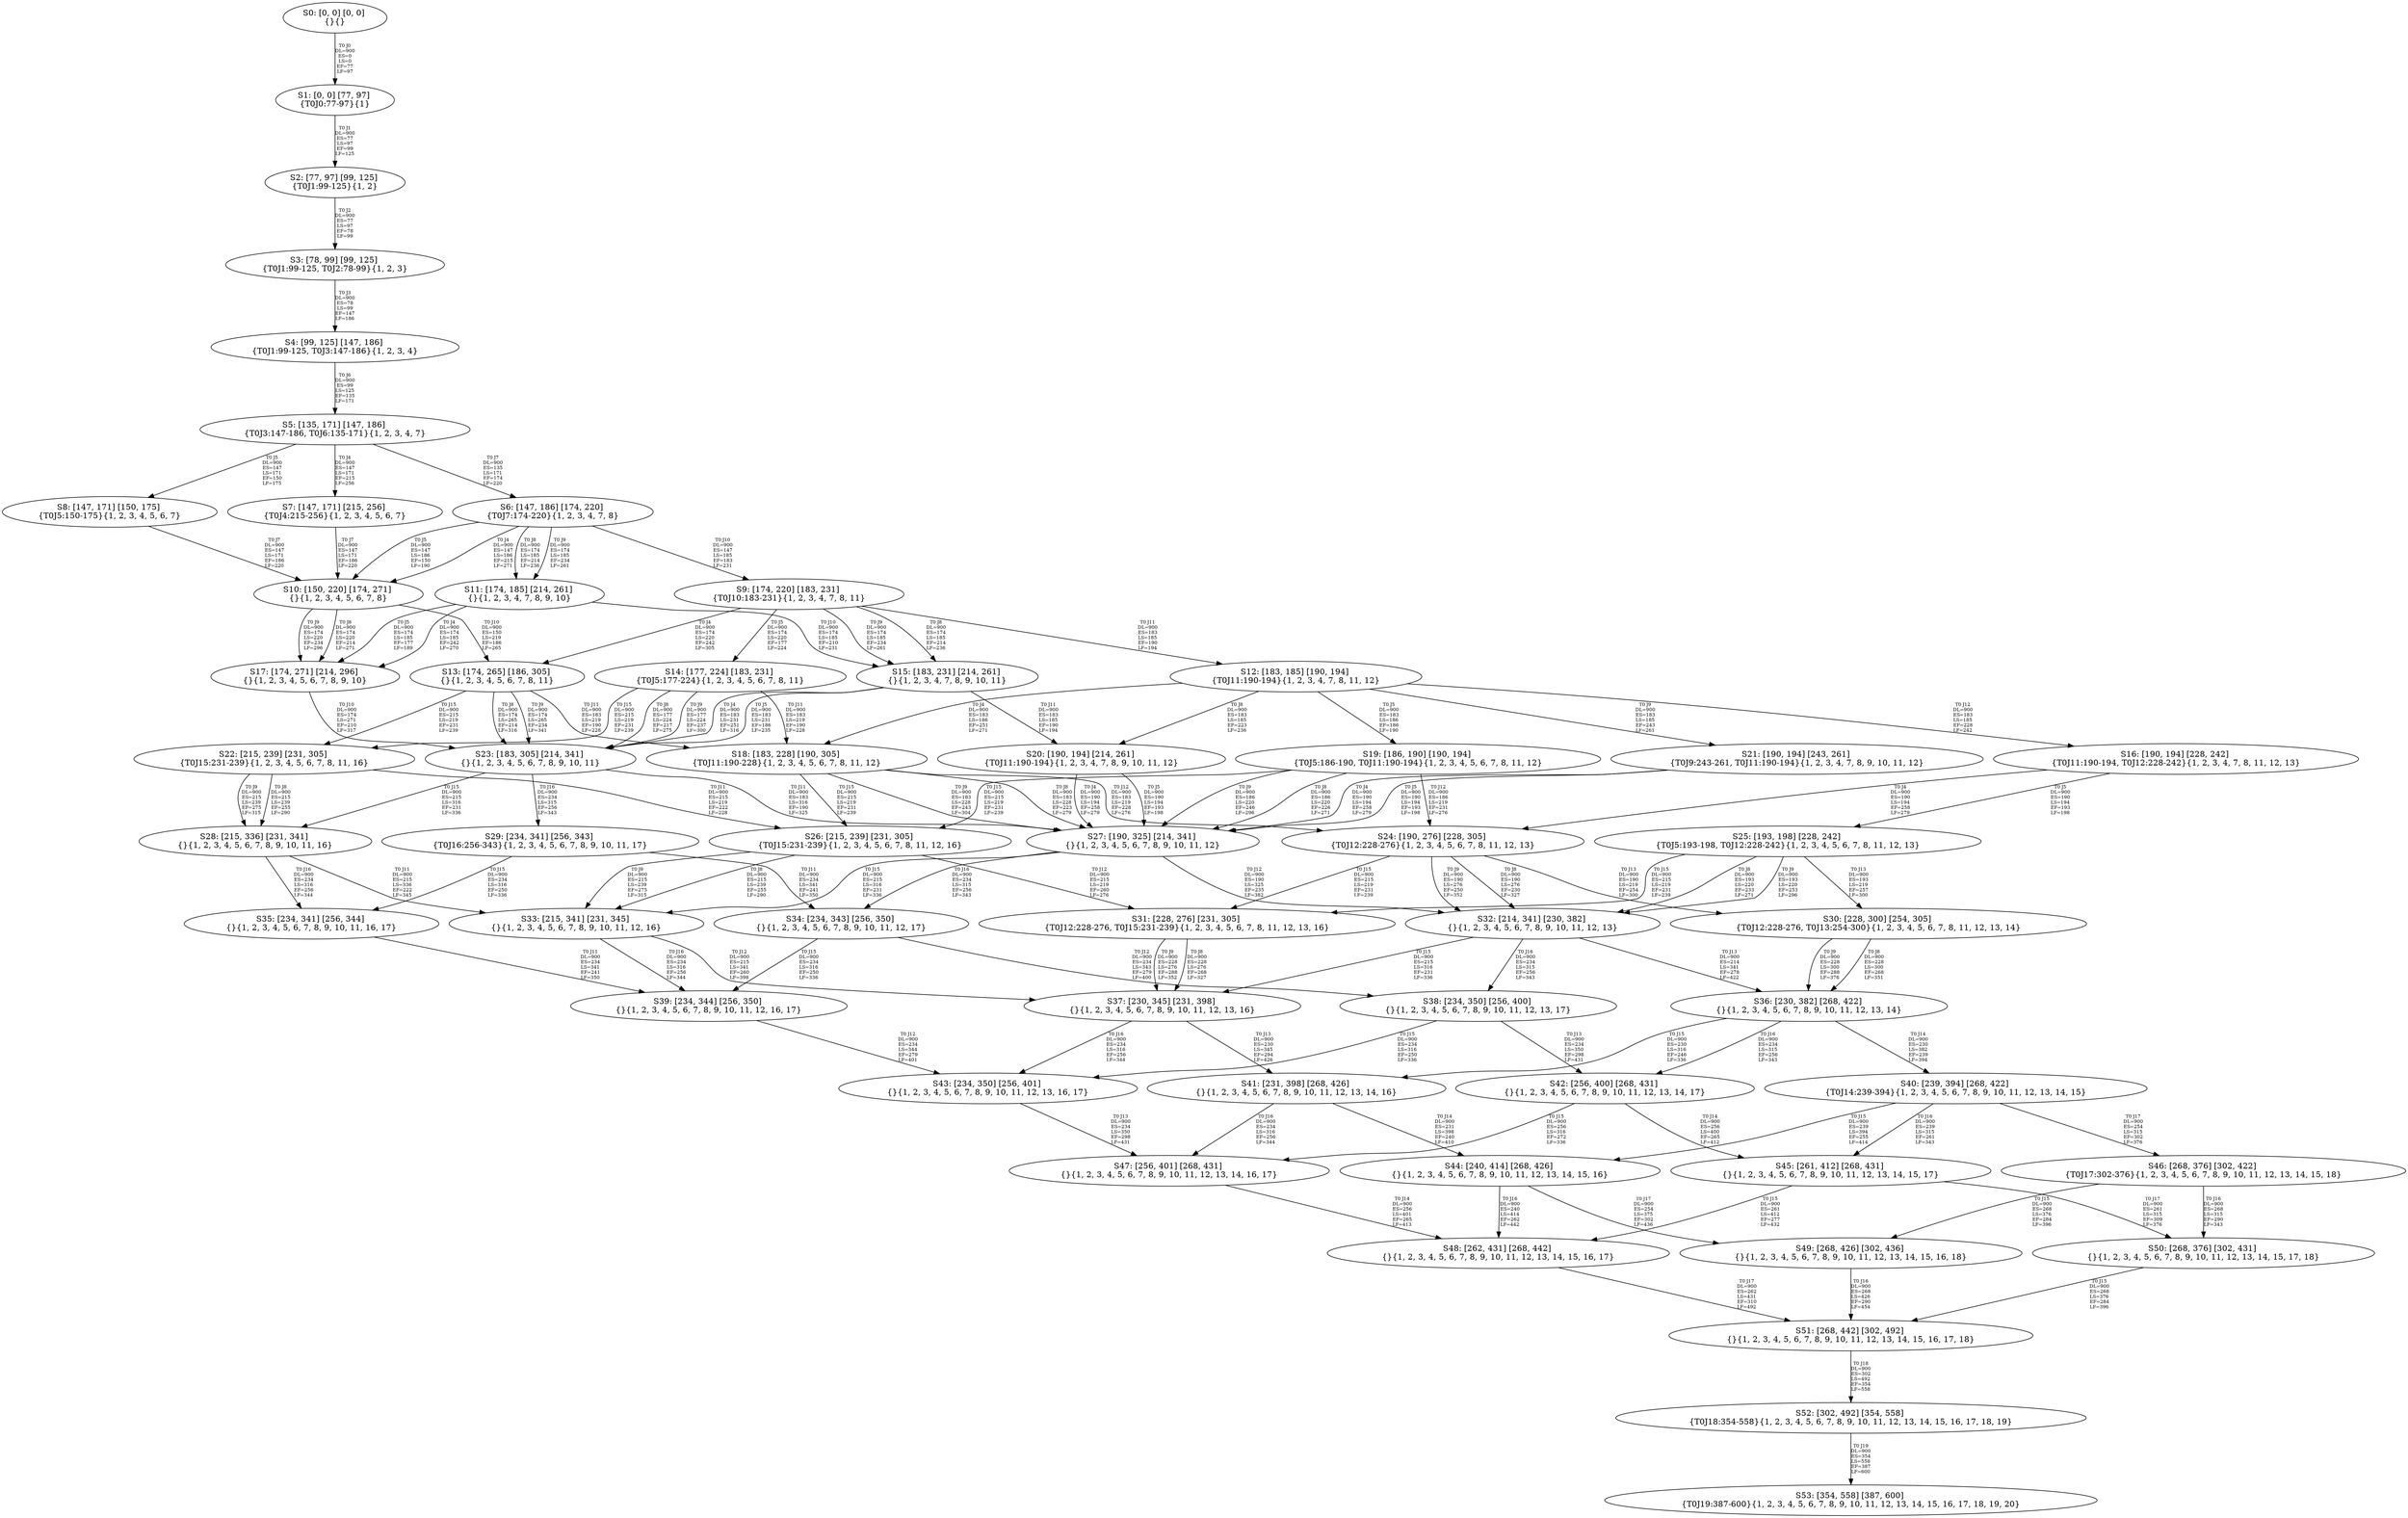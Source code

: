 digraph {
	S0[label="S0: [0, 0] [0, 0] \n{}{}"];
	S1[label="S1: [0, 0] [77, 97] \n{T0J0:77-97}{1}"];
	S2[label="S2: [77, 97] [99, 125] \n{T0J1:99-125}{1, 2}"];
	S3[label="S3: [78, 99] [99, 125] \n{T0J1:99-125, T0J2:78-99}{1, 2, 3}"];
	S4[label="S4: [99, 125] [147, 186] \n{T0J1:99-125, T0J3:147-186}{1, 2, 3, 4}"];
	S5[label="S5: [135, 171] [147, 186] \n{T0J3:147-186, T0J6:135-171}{1, 2, 3, 4, 7}"];
	S6[label="S6: [147, 186] [174, 220] \n{T0J7:174-220}{1, 2, 3, 4, 7, 8}"];
	S7[label="S7: [147, 171] [215, 256] \n{T0J4:215-256}{1, 2, 3, 4, 5, 6, 7}"];
	S8[label="S8: [147, 171] [150, 175] \n{T0J5:150-175}{1, 2, 3, 4, 5, 6, 7}"];
	S9[label="S9: [174, 220] [183, 231] \n{T0J10:183-231}{1, 2, 3, 4, 7, 8, 11}"];
	S10[label="S10: [150, 220] [174, 271] \n{}{1, 2, 3, 4, 5, 6, 7, 8}"];
	S11[label="S11: [174, 185] [214, 261] \n{}{1, 2, 3, 4, 7, 8, 9, 10}"];
	S12[label="S12: [183, 185] [190, 194] \n{T0J11:190-194}{1, 2, 3, 4, 7, 8, 11, 12}"];
	S13[label="S13: [174, 265] [186, 305] \n{}{1, 2, 3, 4, 5, 6, 7, 8, 11}"];
	S14[label="S14: [177, 224] [183, 231] \n{T0J5:177-224}{1, 2, 3, 4, 5, 6, 7, 8, 11}"];
	S15[label="S15: [183, 231] [214, 261] \n{}{1, 2, 3, 4, 7, 8, 9, 10, 11}"];
	S16[label="S16: [190, 194] [228, 242] \n{T0J11:190-194, T0J12:228-242}{1, 2, 3, 4, 7, 8, 11, 12, 13}"];
	S17[label="S17: [174, 271] [214, 296] \n{}{1, 2, 3, 4, 5, 6, 7, 8, 9, 10}"];
	S18[label="S18: [183, 228] [190, 305] \n{T0J11:190-228}{1, 2, 3, 4, 5, 6, 7, 8, 11, 12}"];
	S19[label="S19: [186, 190] [190, 194] \n{T0J5:186-190, T0J11:190-194}{1, 2, 3, 4, 5, 6, 7, 8, 11, 12}"];
	S20[label="S20: [190, 194] [214, 261] \n{T0J11:190-194}{1, 2, 3, 4, 7, 8, 9, 10, 11, 12}"];
	S21[label="S21: [190, 194] [243, 261] \n{T0J9:243-261, T0J11:190-194}{1, 2, 3, 4, 7, 8, 9, 10, 11, 12}"];
	S22[label="S22: [215, 239] [231, 305] \n{T0J15:231-239}{1, 2, 3, 4, 5, 6, 7, 8, 11, 16}"];
	S23[label="S23: [183, 305] [214, 341] \n{}{1, 2, 3, 4, 5, 6, 7, 8, 9, 10, 11}"];
	S24[label="S24: [190, 276] [228, 305] \n{T0J12:228-276}{1, 2, 3, 4, 5, 6, 7, 8, 11, 12, 13}"];
	S25[label="S25: [193, 198] [228, 242] \n{T0J5:193-198, T0J12:228-242}{1, 2, 3, 4, 5, 6, 7, 8, 11, 12, 13}"];
	S26[label="S26: [215, 239] [231, 305] \n{T0J15:231-239}{1, 2, 3, 4, 5, 6, 7, 8, 11, 12, 16}"];
	S27[label="S27: [190, 325] [214, 341] \n{}{1, 2, 3, 4, 5, 6, 7, 8, 9, 10, 11, 12}"];
	S28[label="S28: [215, 336] [231, 341] \n{}{1, 2, 3, 4, 5, 6, 7, 8, 9, 10, 11, 16}"];
	S29[label="S29: [234, 341] [256, 343] \n{T0J16:256-343}{1, 2, 3, 4, 5, 6, 7, 8, 9, 10, 11, 17}"];
	S30[label="S30: [228, 300] [254, 305] \n{T0J12:228-276, T0J13:254-300}{1, 2, 3, 4, 5, 6, 7, 8, 11, 12, 13, 14}"];
	S31[label="S31: [228, 276] [231, 305] \n{T0J12:228-276, T0J15:231-239}{1, 2, 3, 4, 5, 6, 7, 8, 11, 12, 13, 16}"];
	S32[label="S32: [214, 341] [230, 382] \n{}{1, 2, 3, 4, 5, 6, 7, 8, 9, 10, 11, 12, 13}"];
	S33[label="S33: [215, 341] [231, 345] \n{}{1, 2, 3, 4, 5, 6, 7, 8, 9, 10, 11, 12, 16}"];
	S34[label="S34: [234, 343] [256, 350] \n{}{1, 2, 3, 4, 5, 6, 7, 8, 9, 10, 11, 12, 17}"];
	S35[label="S35: [234, 341] [256, 344] \n{}{1, 2, 3, 4, 5, 6, 7, 8, 9, 10, 11, 16, 17}"];
	S36[label="S36: [230, 382] [268, 422] \n{}{1, 2, 3, 4, 5, 6, 7, 8, 9, 10, 11, 12, 13, 14}"];
	S37[label="S37: [230, 345] [231, 398] \n{}{1, 2, 3, 4, 5, 6, 7, 8, 9, 10, 11, 12, 13, 16}"];
	S38[label="S38: [234, 350] [256, 400] \n{}{1, 2, 3, 4, 5, 6, 7, 8, 9, 10, 11, 12, 13, 17}"];
	S39[label="S39: [234, 344] [256, 350] \n{}{1, 2, 3, 4, 5, 6, 7, 8, 9, 10, 11, 12, 16, 17}"];
	S40[label="S40: [239, 394] [268, 422] \n{T0J14:239-394}{1, 2, 3, 4, 5, 6, 7, 8, 9, 10, 11, 12, 13, 14, 15}"];
	S41[label="S41: [231, 398] [268, 426] \n{}{1, 2, 3, 4, 5, 6, 7, 8, 9, 10, 11, 12, 13, 14, 16}"];
	S42[label="S42: [256, 400] [268, 431] \n{}{1, 2, 3, 4, 5, 6, 7, 8, 9, 10, 11, 12, 13, 14, 17}"];
	S43[label="S43: [234, 350] [256, 401] \n{}{1, 2, 3, 4, 5, 6, 7, 8, 9, 10, 11, 12, 13, 16, 17}"];
	S44[label="S44: [240, 414] [268, 426] \n{}{1, 2, 3, 4, 5, 6, 7, 8, 9, 10, 11, 12, 13, 14, 15, 16}"];
	S45[label="S45: [261, 412] [268, 431] \n{}{1, 2, 3, 4, 5, 6, 7, 8, 9, 10, 11, 12, 13, 14, 15, 17}"];
	S46[label="S46: [268, 376] [302, 422] \n{T0J17:302-376}{1, 2, 3, 4, 5, 6, 7, 8, 9, 10, 11, 12, 13, 14, 15, 18}"];
	S47[label="S47: [256, 401] [268, 431] \n{}{1, 2, 3, 4, 5, 6, 7, 8, 9, 10, 11, 12, 13, 14, 16, 17}"];
	S48[label="S48: [262, 431] [268, 442] \n{}{1, 2, 3, 4, 5, 6, 7, 8, 9, 10, 11, 12, 13, 14, 15, 16, 17}"];
	S49[label="S49: [268, 426] [302, 436] \n{}{1, 2, 3, 4, 5, 6, 7, 8, 9, 10, 11, 12, 13, 14, 15, 16, 18}"];
	S50[label="S50: [268, 376] [302, 431] \n{}{1, 2, 3, 4, 5, 6, 7, 8, 9, 10, 11, 12, 13, 14, 15, 17, 18}"];
	S51[label="S51: [268, 442] [302, 492] \n{}{1, 2, 3, 4, 5, 6, 7, 8, 9, 10, 11, 12, 13, 14, 15, 16, 17, 18}"];
	S52[label="S52: [302, 492] [354, 558] \n{T0J18:354-558}{1, 2, 3, 4, 5, 6, 7, 8, 9, 10, 11, 12, 13, 14, 15, 16, 17, 18, 19}"];
	S53[label="S53: [354, 558] [387, 600] \n{T0J19:387-600}{1, 2, 3, 4, 5, 6, 7, 8, 9, 10, 11, 12, 13, 14, 15, 16, 17, 18, 19, 20}"];
	S0 -> S1[label="T0 J0\nDL=900\nES=0\nLS=0\nEF=77\nLF=97",fontsize=8];
	S1 -> S2[label="T0 J1\nDL=900\nES=77\nLS=97\nEF=99\nLF=125",fontsize=8];
	S2 -> S3[label="T0 J2\nDL=900\nES=77\nLS=97\nEF=78\nLF=99",fontsize=8];
	S3 -> S4[label="T0 J3\nDL=900\nES=78\nLS=99\nEF=147\nLF=186",fontsize=8];
	S4 -> S5[label="T0 J6\nDL=900\nES=99\nLS=125\nEF=135\nLF=171",fontsize=8];
	S5 -> S7[label="T0 J4\nDL=900\nES=147\nLS=171\nEF=215\nLF=256",fontsize=8];
	S5 -> S8[label="T0 J5\nDL=900\nES=147\nLS=171\nEF=150\nLF=175",fontsize=8];
	S5 -> S6[label="T0 J7\nDL=900\nES=135\nLS=171\nEF=174\nLF=220",fontsize=8];
	S6 -> S10[label="T0 J4\nDL=900\nES=147\nLS=186\nEF=215\nLF=271",fontsize=8];
	S6 -> S10[label="T0 J5\nDL=900\nES=147\nLS=186\nEF=150\nLF=190",fontsize=8];
	S6 -> S11[label="T0 J8\nDL=900\nES=174\nLS=185\nEF=214\nLF=236",fontsize=8];
	S6 -> S11[label="T0 J9\nDL=900\nES=174\nLS=185\nEF=234\nLF=261",fontsize=8];
	S6 -> S9[label="T0 J10\nDL=900\nES=147\nLS=185\nEF=183\nLF=231",fontsize=8];
	S7 -> S10[label="T0 J7\nDL=900\nES=147\nLS=171\nEF=186\nLF=220",fontsize=8];
	S8 -> S10[label="T0 J7\nDL=900\nES=147\nLS=171\nEF=186\nLF=220",fontsize=8];
	S9 -> S13[label="T0 J4\nDL=900\nES=174\nLS=220\nEF=242\nLF=305",fontsize=8];
	S9 -> S14[label="T0 J5\nDL=900\nES=174\nLS=220\nEF=177\nLF=224",fontsize=8];
	S9 -> S15[label="T0 J8\nDL=900\nES=174\nLS=185\nEF=214\nLF=236",fontsize=8];
	S9 -> S15[label="T0 J9\nDL=900\nES=174\nLS=185\nEF=234\nLF=261",fontsize=8];
	S9 -> S12[label="T0 J11\nDL=900\nES=183\nLS=185\nEF=190\nLF=194",fontsize=8];
	S10 -> S17[label="T0 J8\nDL=900\nES=174\nLS=220\nEF=214\nLF=271",fontsize=8];
	S10 -> S17[label="T0 J9\nDL=900\nES=174\nLS=220\nEF=234\nLF=296",fontsize=8];
	S10 -> S13[label="T0 J10\nDL=900\nES=150\nLS=219\nEF=186\nLF=265",fontsize=8];
	S11 -> S17[label="T0 J4\nDL=900\nES=174\nLS=185\nEF=242\nLF=270",fontsize=8];
	S11 -> S17[label="T0 J5\nDL=900\nES=174\nLS=185\nEF=177\nLF=189",fontsize=8];
	S11 -> S15[label="T0 J10\nDL=900\nES=174\nLS=185\nEF=210\nLF=231",fontsize=8];
	S12 -> S18[label="T0 J4\nDL=900\nES=183\nLS=186\nEF=251\nLF=271",fontsize=8];
	S12 -> S19[label="T0 J5\nDL=900\nES=183\nLS=186\nEF=186\nLF=190",fontsize=8];
	S12 -> S20[label="T0 J8\nDL=900\nES=183\nLS=185\nEF=223\nLF=236",fontsize=8];
	S12 -> S21[label="T0 J9\nDL=900\nES=183\nLS=185\nEF=243\nLF=261",fontsize=8];
	S12 -> S16[label="T0 J12\nDL=900\nES=183\nLS=185\nEF=228\nLF=242",fontsize=8];
	S13 -> S23[label="T0 J8\nDL=900\nES=174\nLS=265\nEF=214\nLF=316",fontsize=8];
	S13 -> S23[label="T0 J9\nDL=900\nES=174\nLS=265\nEF=234\nLF=341",fontsize=8];
	S13 -> S18[label="T0 J11\nDL=900\nES=183\nLS=219\nEF=190\nLF=228",fontsize=8];
	S13 -> S22[label="T0 J15\nDL=900\nES=215\nLS=219\nEF=231\nLF=239",fontsize=8];
	S14 -> S23[label="T0 J8\nDL=900\nES=177\nLS=224\nEF=217\nLF=275",fontsize=8];
	S14 -> S23[label="T0 J9\nDL=900\nES=177\nLS=224\nEF=237\nLF=300",fontsize=8];
	S14 -> S18[label="T0 J11\nDL=900\nES=183\nLS=219\nEF=190\nLF=228",fontsize=8];
	S14 -> S22[label="T0 J15\nDL=900\nES=215\nLS=219\nEF=231\nLF=239",fontsize=8];
	S15 -> S23[label="T0 J4\nDL=900\nES=183\nLS=231\nEF=251\nLF=316",fontsize=8];
	S15 -> S23[label="T0 J5\nDL=900\nES=183\nLS=231\nEF=186\nLF=235",fontsize=8];
	S15 -> S20[label="T0 J11\nDL=900\nES=183\nLS=185\nEF=190\nLF=194",fontsize=8];
	S16 -> S24[label="T0 J4\nDL=900\nES=190\nLS=194\nEF=258\nLF=279",fontsize=8];
	S16 -> S25[label="T0 J5\nDL=900\nES=190\nLS=194\nEF=193\nLF=198",fontsize=8];
	S17 -> S23[label="T0 J10\nDL=900\nES=174\nLS=271\nEF=210\nLF=317",fontsize=8];
	S18 -> S27[label="T0 J8\nDL=900\nES=183\nLS=228\nEF=223\nLF=279",fontsize=8];
	S18 -> S27[label="T0 J9\nDL=900\nES=183\nLS=228\nEF=243\nLF=304",fontsize=8];
	S18 -> S24[label="T0 J12\nDL=900\nES=183\nLS=219\nEF=228\nLF=276",fontsize=8];
	S18 -> S26[label="T0 J15\nDL=900\nES=215\nLS=219\nEF=231\nLF=239",fontsize=8];
	S19 -> S27[label="T0 J8\nDL=900\nES=186\nLS=220\nEF=226\nLF=271",fontsize=8];
	S19 -> S27[label="T0 J9\nDL=900\nES=186\nLS=220\nEF=246\nLF=296",fontsize=8];
	S19 -> S24[label="T0 J12\nDL=900\nES=186\nLS=219\nEF=231\nLF=276",fontsize=8];
	S19 -> S26[label="T0 J15\nDL=900\nES=215\nLS=219\nEF=231\nLF=239",fontsize=8];
	S20 -> S27[label="T0 J4\nDL=900\nES=190\nLS=194\nEF=258\nLF=279",fontsize=8];
	S20 -> S27[label="T0 J5\nDL=900\nES=190\nLS=194\nEF=193\nLF=198",fontsize=8];
	S21 -> S27[label="T0 J4\nDL=900\nES=190\nLS=194\nEF=258\nLF=279",fontsize=8];
	S21 -> S27[label="T0 J5\nDL=900\nES=190\nLS=194\nEF=193\nLF=198",fontsize=8];
	S22 -> S28[label="T0 J8\nDL=900\nES=215\nLS=239\nEF=255\nLF=290",fontsize=8];
	S22 -> S28[label="T0 J9\nDL=900\nES=215\nLS=239\nEF=275\nLF=315",fontsize=8];
	S22 -> S26[label="T0 J11\nDL=900\nES=215\nLS=219\nEF=222\nLF=228",fontsize=8];
	S23 -> S27[label="T0 J11\nDL=900\nES=183\nLS=316\nEF=190\nLF=325",fontsize=8];
	S23 -> S28[label="T0 J15\nDL=900\nES=215\nLS=316\nEF=231\nLF=336",fontsize=8];
	S23 -> S29[label="T0 J16\nDL=900\nES=234\nLS=315\nEF=256\nLF=343",fontsize=8];
	S24 -> S32[label="T0 J8\nDL=900\nES=190\nLS=276\nEF=230\nLF=327",fontsize=8];
	S24 -> S32[label="T0 J9\nDL=900\nES=190\nLS=276\nEF=250\nLF=352",fontsize=8];
	S24 -> S30[label="T0 J13\nDL=900\nES=190\nLS=219\nEF=254\nLF=300",fontsize=8];
	S24 -> S31[label="T0 J15\nDL=900\nES=215\nLS=219\nEF=231\nLF=239",fontsize=8];
	S25 -> S32[label="T0 J8\nDL=900\nES=193\nLS=220\nEF=233\nLF=271",fontsize=8];
	S25 -> S32[label="T0 J9\nDL=900\nES=193\nLS=220\nEF=253\nLF=296",fontsize=8];
	S25 -> S30[label="T0 J13\nDL=900\nES=193\nLS=219\nEF=257\nLF=300",fontsize=8];
	S25 -> S31[label="T0 J15\nDL=900\nES=215\nLS=219\nEF=231\nLF=239",fontsize=8];
	S26 -> S33[label="T0 J8\nDL=900\nES=215\nLS=239\nEF=255\nLF=290",fontsize=8];
	S26 -> S33[label="T0 J9\nDL=900\nES=215\nLS=239\nEF=275\nLF=315",fontsize=8];
	S26 -> S31[label="T0 J12\nDL=900\nES=215\nLS=219\nEF=260\nLF=276",fontsize=8];
	S27 -> S32[label="T0 J12\nDL=900\nES=190\nLS=325\nEF=235\nLF=382",fontsize=8];
	S27 -> S33[label="T0 J15\nDL=900\nES=215\nLS=316\nEF=231\nLF=336",fontsize=8];
	S27 -> S34[label="T0 J16\nDL=900\nES=234\nLS=315\nEF=256\nLF=343",fontsize=8];
	S28 -> S33[label="T0 J11\nDL=900\nES=215\nLS=336\nEF=222\nLF=345",fontsize=8];
	S28 -> S35[label="T0 J16\nDL=900\nES=234\nLS=316\nEF=256\nLF=344",fontsize=8];
	S29 -> S34[label="T0 J11\nDL=900\nES=234\nLS=341\nEF=241\nLF=350",fontsize=8];
	S29 -> S35[label="T0 J15\nDL=900\nES=234\nLS=316\nEF=250\nLF=336",fontsize=8];
	S30 -> S36[label="T0 J8\nDL=900\nES=228\nLS=300\nEF=268\nLF=351",fontsize=8];
	S30 -> S36[label="T0 J9\nDL=900\nES=228\nLS=300\nEF=288\nLF=376",fontsize=8];
	S31 -> S37[label="T0 J8\nDL=900\nES=228\nLS=276\nEF=268\nLF=327",fontsize=8];
	S31 -> S37[label="T0 J9\nDL=900\nES=228\nLS=276\nEF=288\nLF=352",fontsize=8];
	S32 -> S36[label="T0 J13\nDL=900\nES=214\nLS=341\nEF=278\nLF=422",fontsize=8];
	S32 -> S37[label="T0 J15\nDL=900\nES=215\nLS=316\nEF=231\nLF=336",fontsize=8];
	S32 -> S38[label="T0 J16\nDL=900\nES=234\nLS=315\nEF=256\nLF=343",fontsize=8];
	S33 -> S37[label="T0 J12\nDL=900\nES=215\nLS=341\nEF=260\nLF=398",fontsize=8];
	S33 -> S39[label="T0 J16\nDL=900\nES=234\nLS=316\nEF=256\nLF=344",fontsize=8];
	S34 -> S38[label="T0 J12\nDL=900\nES=234\nLS=343\nEF=279\nLF=400",fontsize=8];
	S34 -> S39[label="T0 J15\nDL=900\nES=234\nLS=316\nEF=250\nLF=336",fontsize=8];
	S35 -> S39[label="T0 J11\nDL=900\nES=234\nLS=341\nEF=241\nLF=350",fontsize=8];
	S36 -> S40[label="T0 J14\nDL=900\nES=230\nLS=382\nEF=239\nLF=394",fontsize=8];
	S36 -> S41[label="T0 J15\nDL=900\nES=230\nLS=316\nEF=246\nLF=336",fontsize=8];
	S36 -> S42[label="T0 J16\nDL=900\nES=234\nLS=315\nEF=256\nLF=343",fontsize=8];
	S37 -> S41[label="T0 J13\nDL=900\nES=230\nLS=345\nEF=294\nLF=426",fontsize=8];
	S37 -> S43[label="T0 J16\nDL=900\nES=234\nLS=316\nEF=256\nLF=344",fontsize=8];
	S38 -> S42[label="T0 J13\nDL=900\nES=234\nLS=350\nEF=298\nLF=431",fontsize=8];
	S38 -> S43[label="T0 J15\nDL=900\nES=234\nLS=316\nEF=250\nLF=336",fontsize=8];
	S39 -> S43[label="T0 J12\nDL=900\nES=234\nLS=344\nEF=279\nLF=401",fontsize=8];
	S40 -> S44[label="T0 J15\nDL=900\nES=239\nLS=394\nEF=255\nLF=414",fontsize=8];
	S40 -> S45[label="T0 J16\nDL=900\nES=239\nLS=315\nEF=261\nLF=343",fontsize=8];
	S40 -> S46[label="T0 J17\nDL=900\nES=254\nLS=315\nEF=302\nLF=376",fontsize=8];
	S41 -> S44[label="T0 J14\nDL=900\nES=231\nLS=398\nEF=240\nLF=410",fontsize=8];
	S41 -> S47[label="T0 J16\nDL=900\nES=234\nLS=316\nEF=256\nLF=344",fontsize=8];
	S42 -> S45[label="T0 J14\nDL=900\nES=256\nLS=400\nEF=265\nLF=412",fontsize=8];
	S42 -> S47[label="T0 J15\nDL=900\nES=256\nLS=316\nEF=272\nLF=336",fontsize=8];
	S43 -> S47[label="T0 J13\nDL=900\nES=234\nLS=350\nEF=298\nLF=431",fontsize=8];
	S44 -> S48[label="T0 J16\nDL=900\nES=240\nLS=414\nEF=262\nLF=442",fontsize=8];
	S44 -> S49[label="T0 J17\nDL=900\nES=254\nLS=375\nEF=302\nLF=436",fontsize=8];
	S45 -> S48[label="T0 J15\nDL=900\nES=261\nLS=412\nEF=277\nLF=432",fontsize=8];
	S45 -> S50[label="T0 J17\nDL=900\nES=261\nLS=315\nEF=309\nLF=376",fontsize=8];
	S46 -> S49[label="T0 J15\nDL=900\nES=268\nLS=376\nEF=284\nLF=396",fontsize=8];
	S46 -> S50[label="T0 J16\nDL=900\nES=268\nLS=315\nEF=290\nLF=343",fontsize=8];
	S47 -> S48[label="T0 J14\nDL=900\nES=256\nLS=401\nEF=265\nLF=413",fontsize=8];
	S48 -> S51[label="T0 J17\nDL=900\nES=262\nLS=431\nEF=310\nLF=492",fontsize=8];
	S49 -> S51[label="T0 J16\nDL=900\nES=268\nLS=426\nEF=290\nLF=454",fontsize=8];
	S50 -> S51[label="T0 J15\nDL=900\nES=268\nLS=376\nEF=284\nLF=396",fontsize=8];
	S51 -> S52[label="T0 J18\nDL=900\nES=302\nLS=492\nEF=354\nLF=558",fontsize=8];
	S52 -> S53[label="T0 J19\nDL=900\nES=354\nLS=558\nEF=387\nLF=600",fontsize=8];
}

